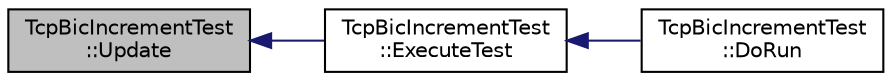 digraph "TcpBicIncrementTest::Update"
{
  edge [fontname="Helvetica",fontsize="10",labelfontname="Helvetica",labelfontsize="10"];
  node [fontname="Helvetica",fontsize="10",shape=record];
  rankdir="LR";
  Node1 [label="TcpBicIncrementTest\l::Update",height=0.2,width=0.4,color="black", fillcolor="grey75", style="filled", fontcolor="black"];
  Node1 -> Node2 [dir="back",color="midnightblue",fontsize="10",style="solid"];
  Node2 [label="TcpBicIncrementTest\l::ExecuteTest",height=0.2,width=0.4,color="black", fillcolor="white", style="filled",URL="$da/d69/classTcpBicIncrementTest.html#a7ccf7a79e414db6d12bc4c539d6f2a59",tooltip="Execute the test. "];
  Node2 -> Node3 [dir="back",color="midnightblue",fontsize="10",style="solid"];
  Node3 [label="TcpBicIncrementTest\l::DoRun",height=0.2,width=0.4,color="black", fillcolor="white", style="filled",URL="$da/d69/classTcpBicIncrementTest.html#af1a3cf3f9ad7abf5fc16edb41bc2351c",tooltip="Implementation to actually run this TestCase. "];
}
